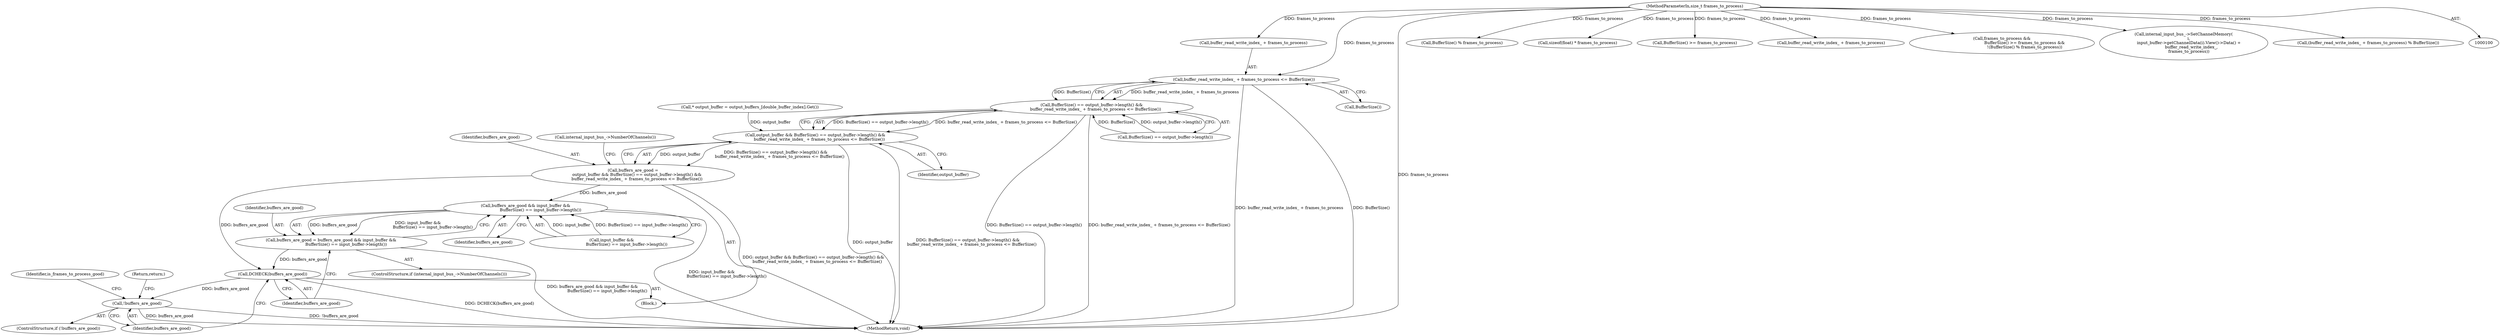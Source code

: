 digraph "0_Chrome_783c28d59c4c748ef9b787d4717882c90c5b227b@API" {
"1000156" [label="(Call,buffer_read_write_index_ + frames_to_process <= BufferSize())"];
"1000101" [label="(MethodParameterIn,size_t frames_to_process)"];
"1000152" [label="(Call,BufferSize() == output_buffer->length() &&\n      buffer_read_write_index_ + frames_to_process <= BufferSize())"];
"1000150" [label="(Call,output_buffer && BufferSize() == output_buffer->length() &&\n      buffer_read_write_index_ + frames_to_process <= BufferSize())"];
"1000148" [label="(Call,buffers_are_good =\n      output_buffer && BufferSize() == output_buffer->length() &&\n      buffer_read_write_index_ + frames_to_process <= BufferSize())"];
"1000165" [label="(Call,buffers_are_good && input_buffer &&\n                       BufferSize() == input_buffer->length())"];
"1000163" [label="(Call,buffers_are_good = buffers_are_good && input_buffer &&\n                       BufferSize() == input_buffer->length())"];
"1000172" [label="(Call,DCHECK(buffers_are_good))"];
"1000175" [label="(Call,!buffers_are_good)"];
"1000157" [label="(Call,buffer_read_write_index_ + frames_to_process)"];
"1000180" [label="(Identifier,is_frames_to_process_good)"];
"1000188" [label="(Call,BufferSize() % frames_to_process)"];
"1000254" [label="(Call,sizeof(float) * frames_to_process)"];
"1000151" [label="(Identifier,output_buffer)"];
"1000174" [label="(ControlStructure,if (!buffers_are_good))"];
"1000148" [label="(Call,buffers_are_good =\n      output_buffer && BufferSize() == output_buffer->length() &&\n      buffer_read_write_index_ + frames_to_process <= BufferSize())"];
"1000184" [label="(Call,BufferSize() >= frames_to_process)"];
"1000101" [label="(MethodParameterIn,size_t frames_to_process)"];
"1000261" [label="(Call,buffer_read_write_index_ + frames_to_process)"];
"1000181" [label="(Call,frames_to_process &&\n                                   BufferSize() >= frames_to_process &&\n                                   !(BufferSize() % frames_to_process))"];
"1000102" [label="(Block,)"];
"1000152" [label="(Call,BufferSize() == output_buffer->length() &&\n      buffer_read_write_index_ + frames_to_process <= BufferSize())"];
"1000162" [label="(Call,internal_input_bus_->NumberOfChannels())"];
"1000166" [label="(Identifier,buffers_are_good)"];
"1000176" [label="(Identifier,buffers_are_good)"];
"1000140" [label="(Call,* output_buffer = output_buffers_[double_buffer_index].Get())"];
"1000227" [label="(Call,internal_input_bus_->SetChannelMemory(\n        i,\n        input_buffer->getChannelData(i).View()->Data() +\n            buffer_read_write_index_,\n        frames_to_process))"];
"1000172" [label="(Call,DCHECK(buffers_are_good))"];
"1000165" [label="(Call,buffers_are_good && input_buffer &&\n                       BufferSize() == input_buffer->length())"];
"1000164" [label="(Identifier,buffers_are_good)"];
"1000161" [label="(ControlStructure,if (internal_input_bus_->NumberOfChannels()))"];
"1000163" [label="(Call,buffers_are_good = buffers_are_good && input_buffer &&\n                       BufferSize() == input_buffer->length())"];
"1000173" [label="(Identifier,buffers_are_good)"];
"1000150" [label="(Call,output_buffer && BufferSize() == output_buffer->length() &&\n      buffer_read_write_index_ + frames_to_process <= BufferSize())"];
"1000156" [label="(Call,buffer_read_write_index_ + frames_to_process <= BufferSize())"];
"1000167" [label="(Call,input_buffer &&\n                       BufferSize() == input_buffer->length())"];
"1000177" [label="(Return,return;)"];
"1000160" [label="(Call,BufferSize())"];
"1000304" [label="(MethodReturn,void)"];
"1000149" [label="(Identifier,buffers_are_good)"];
"1000153" [label="(Call,BufferSize() == output_buffer->length())"];
"1000260" [label="(Call,(buffer_read_write_index_ + frames_to_process) % BufferSize())"];
"1000175" [label="(Call,!buffers_are_good)"];
"1000156" -> "1000152"  [label="AST: "];
"1000156" -> "1000160"  [label="CFG: "];
"1000157" -> "1000156"  [label="AST: "];
"1000160" -> "1000156"  [label="AST: "];
"1000152" -> "1000156"  [label="CFG: "];
"1000156" -> "1000304"  [label="DDG: buffer_read_write_index_ + frames_to_process"];
"1000156" -> "1000304"  [label="DDG: BufferSize()"];
"1000156" -> "1000152"  [label="DDG: buffer_read_write_index_ + frames_to_process"];
"1000156" -> "1000152"  [label="DDG: BufferSize()"];
"1000101" -> "1000156"  [label="DDG: frames_to_process"];
"1000101" -> "1000100"  [label="AST: "];
"1000101" -> "1000304"  [label="DDG: frames_to_process"];
"1000101" -> "1000157"  [label="DDG: frames_to_process"];
"1000101" -> "1000181"  [label="DDG: frames_to_process"];
"1000101" -> "1000184"  [label="DDG: frames_to_process"];
"1000101" -> "1000188"  [label="DDG: frames_to_process"];
"1000101" -> "1000227"  [label="DDG: frames_to_process"];
"1000101" -> "1000254"  [label="DDG: frames_to_process"];
"1000101" -> "1000260"  [label="DDG: frames_to_process"];
"1000101" -> "1000261"  [label="DDG: frames_to_process"];
"1000152" -> "1000150"  [label="AST: "];
"1000152" -> "1000153"  [label="CFG: "];
"1000153" -> "1000152"  [label="AST: "];
"1000150" -> "1000152"  [label="CFG: "];
"1000152" -> "1000304"  [label="DDG: BufferSize() == output_buffer->length()"];
"1000152" -> "1000304"  [label="DDG: buffer_read_write_index_ + frames_to_process <= BufferSize()"];
"1000152" -> "1000150"  [label="DDG: BufferSize() == output_buffer->length()"];
"1000152" -> "1000150"  [label="DDG: buffer_read_write_index_ + frames_to_process <= BufferSize()"];
"1000153" -> "1000152"  [label="DDG: BufferSize()"];
"1000153" -> "1000152"  [label="DDG: output_buffer->length()"];
"1000150" -> "1000148"  [label="AST: "];
"1000150" -> "1000151"  [label="CFG: "];
"1000151" -> "1000150"  [label="AST: "];
"1000148" -> "1000150"  [label="CFG: "];
"1000150" -> "1000304"  [label="DDG: output_buffer"];
"1000150" -> "1000304"  [label="DDG: BufferSize() == output_buffer->length() &&\n      buffer_read_write_index_ + frames_to_process <= BufferSize()"];
"1000150" -> "1000148"  [label="DDG: output_buffer"];
"1000150" -> "1000148"  [label="DDG: BufferSize() == output_buffer->length() &&\n      buffer_read_write_index_ + frames_to_process <= BufferSize()"];
"1000140" -> "1000150"  [label="DDG: output_buffer"];
"1000148" -> "1000102"  [label="AST: "];
"1000149" -> "1000148"  [label="AST: "];
"1000162" -> "1000148"  [label="CFG: "];
"1000148" -> "1000304"  [label="DDG: output_buffer && BufferSize() == output_buffer->length() &&\n      buffer_read_write_index_ + frames_to_process <= BufferSize()"];
"1000148" -> "1000165"  [label="DDG: buffers_are_good"];
"1000148" -> "1000172"  [label="DDG: buffers_are_good"];
"1000165" -> "1000163"  [label="AST: "];
"1000165" -> "1000166"  [label="CFG: "];
"1000165" -> "1000167"  [label="CFG: "];
"1000166" -> "1000165"  [label="AST: "];
"1000167" -> "1000165"  [label="AST: "];
"1000163" -> "1000165"  [label="CFG: "];
"1000165" -> "1000304"  [label="DDG: input_buffer &&\n                       BufferSize() == input_buffer->length()"];
"1000165" -> "1000163"  [label="DDG: buffers_are_good"];
"1000165" -> "1000163"  [label="DDG: input_buffer &&\n                       BufferSize() == input_buffer->length()"];
"1000167" -> "1000165"  [label="DDG: input_buffer"];
"1000167" -> "1000165"  [label="DDG: BufferSize() == input_buffer->length()"];
"1000163" -> "1000161"  [label="AST: "];
"1000164" -> "1000163"  [label="AST: "];
"1000173" -> "1000163"  [label="CFG: "];
"1000163" -> "1000304"  [label="DDG: buffers_are_good && input_buffer &&\n                       BufferSize() == input_buffer->length()"];
"1000163" -> "1000172"  [label="DDG: buffers_are_good"];
"1000172" -> "1000102"  [label="AST: "];
"1000172" -> "1000173"  [label="CFG: "];
"1000173" -> "1000172"  [label="AST: "];
"1000176" -> "1000172"  [label="CFG: "];
"1000172" -> "1000304"  [label="DDG: DCHECK(buffers_are_good)"];
"1000172" -> "1000175"  [label="DDG: buffers_are_good"];
"1000175" -> "1000174"  [label="AST: "];
"1000175" -> "1000176"  [label="CFG: "];
"1000176" -> "1000175"  [label="AST: "];
"1000177" -> "1000175"  [label="CFG: "];
"1000180" -> "1000175"  [label="CFG: "];
"1000175" -> "1000304"  [label="DDG: buffers_are_good"];
"1000175" -> "1000304"  [label="DDG: !buffers_are_good"];
}
